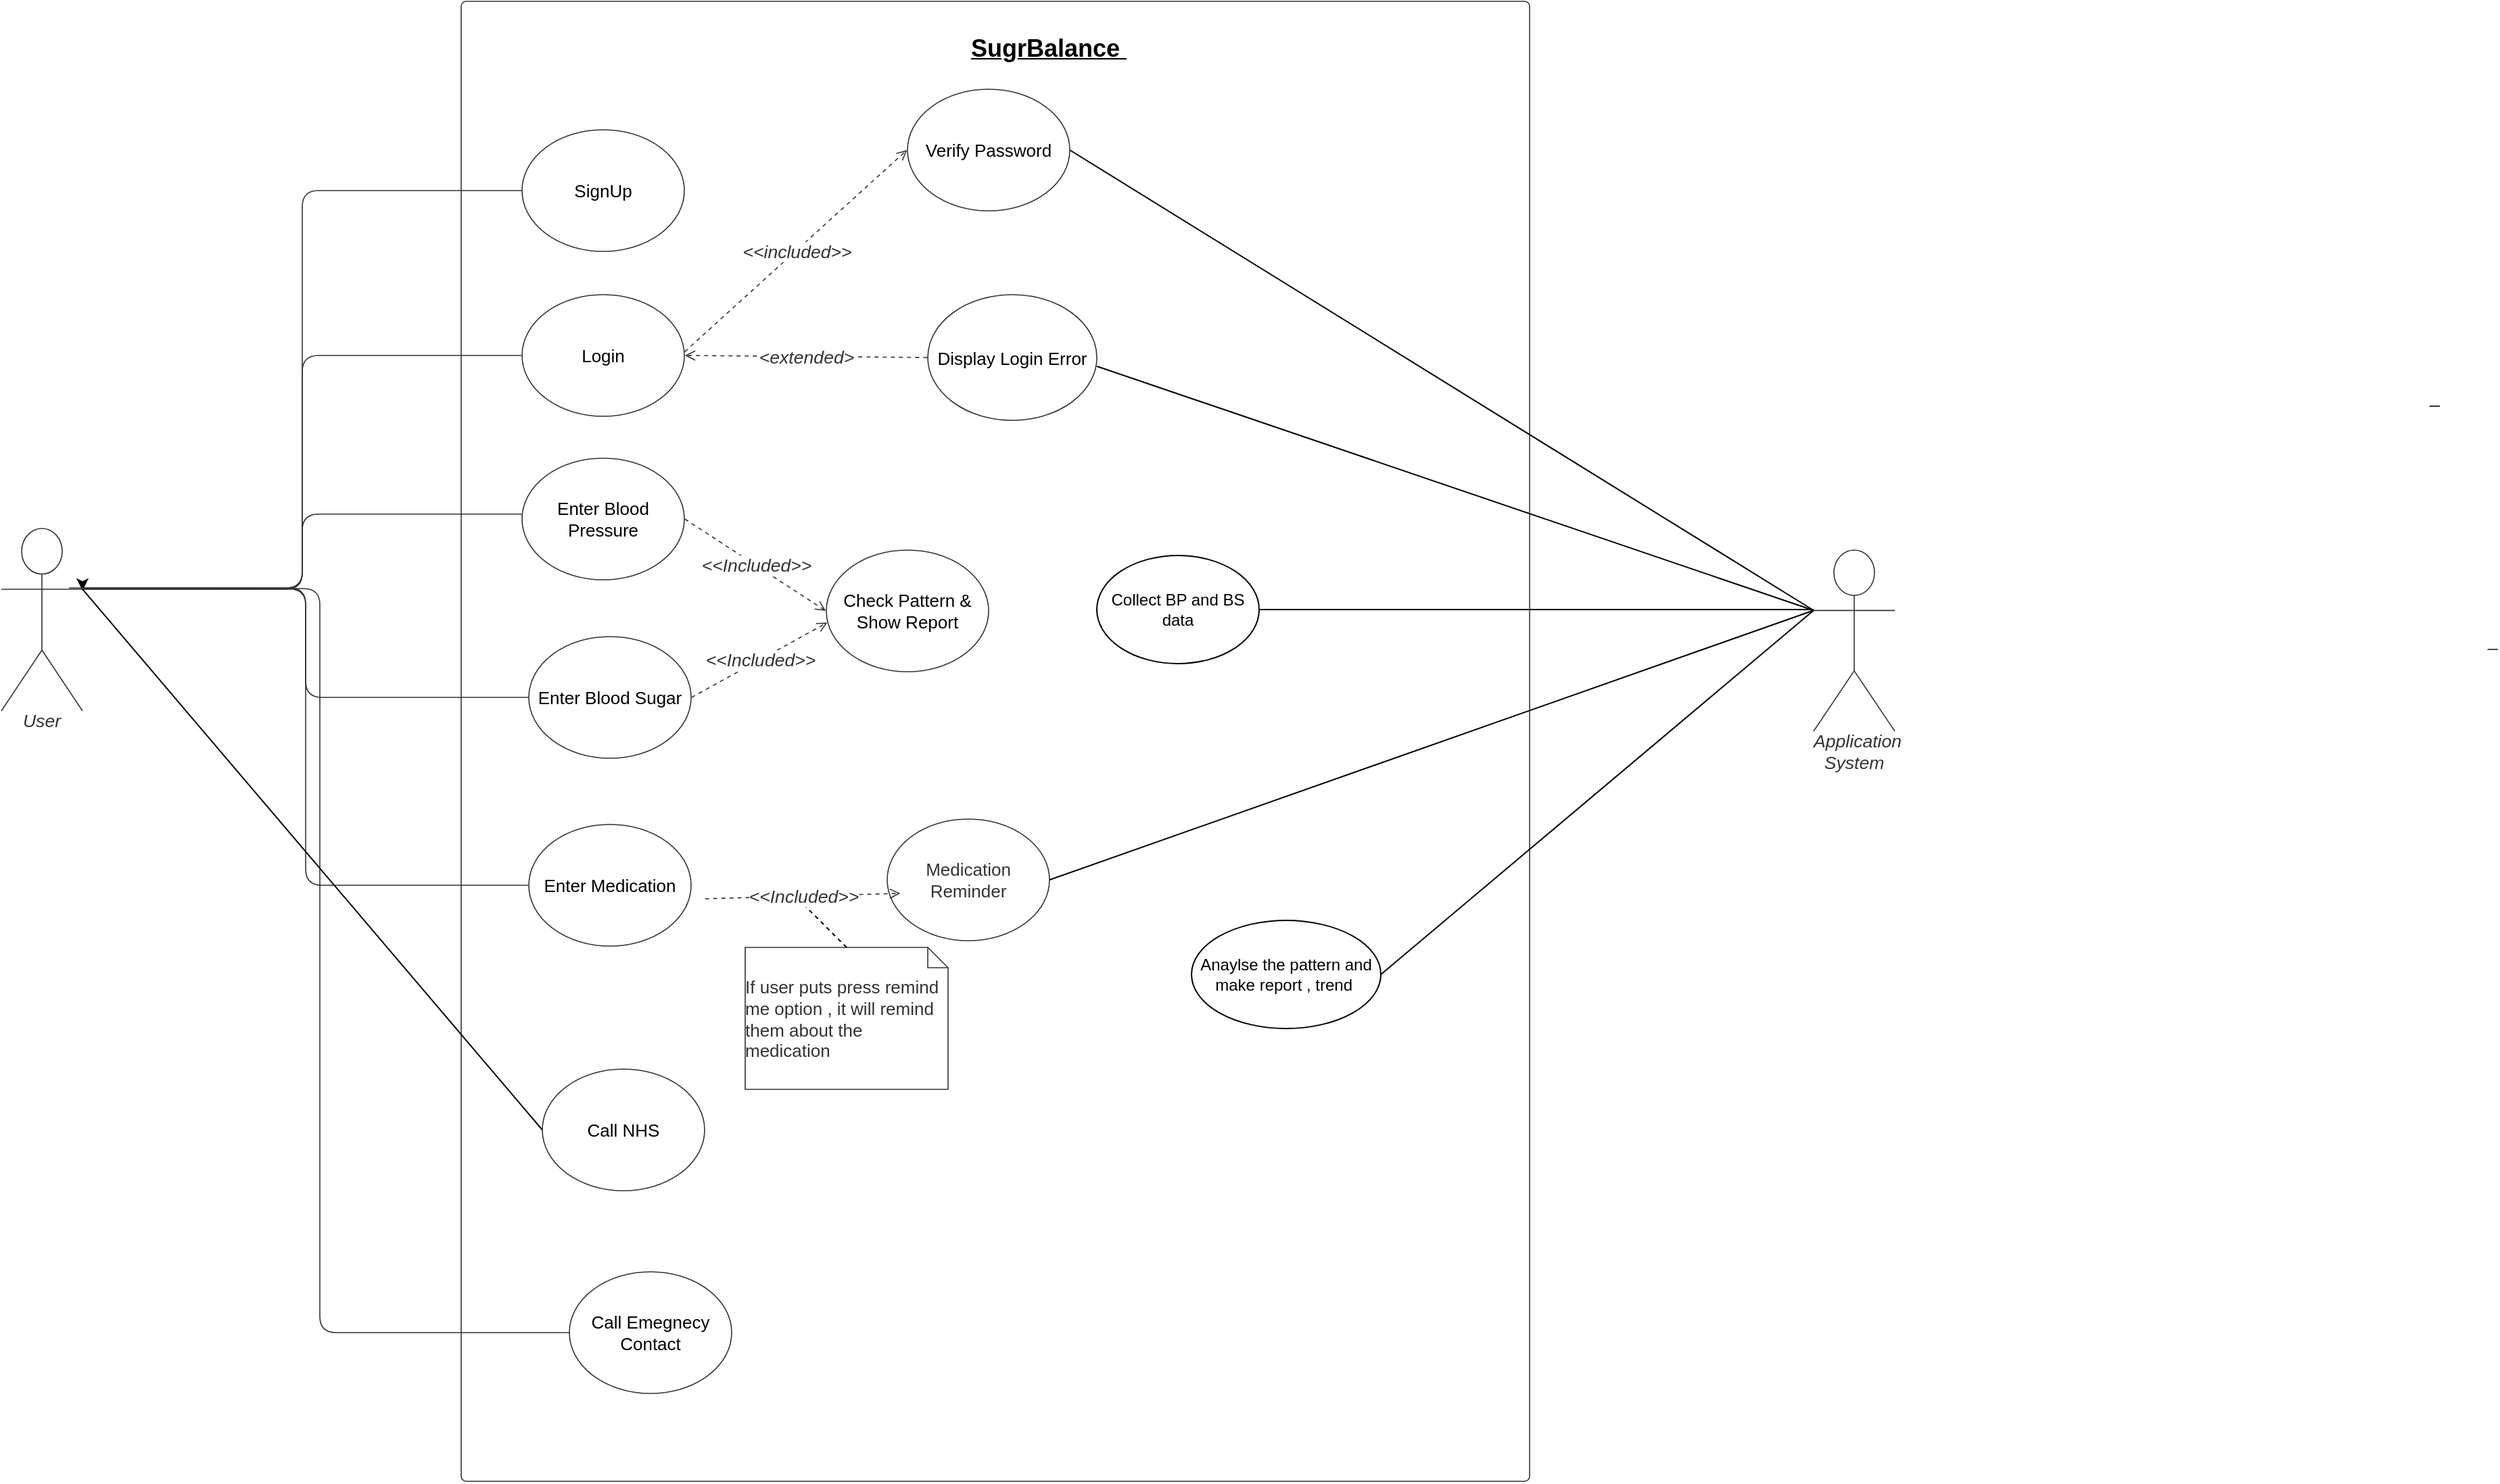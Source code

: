 <mxfile version="17.4.2" type="device"><diagram id="4j3yg6ipA3la0e7tCBML" name="Page-1"><mxGraphModel dx="2444" dy="758" grid="1" gridSize="10" guides="1" tooltips="1" connect="1" arrows="1" fold="1" page="0" pageScale="1" pageWidth="850" pageHeight="1100" math="0" shadow="0"><root><mxCell id="0"/><mxCell id="1" parent="0"/><UserObject label="" lucidchartObjectId=".Q4M__F_tF__" id="l943tJwGGVVleaI0jKrI-139"><mxCell style="html=1;overflow=block;blockSpacing=1;whiteSpace=wrap;container=1;whiteSpace=wrap;fontSize=16.7;fontColor=#333333;fontStyle=3;spacing=0;verticalAlign=bottom;strokeColor=#333333;strokeOpacity=100;fillOpacity=0;rounded=1;absoluteArcSize=1;arcSize=7.5;fillColor=#000000;strokeWidth=0.8;" parent="1" vertex="1"><mxGeometry x="280" y="250" width="790" height="1095" as="geometry"/></mxCell></UserObject><mxCell id="l943tJwGGVVleaI0jKrI-208" value="&lt;font style=&quot;font-size: 18px&quot;&gt;&lt;b&gt;&lt;u&gt;SugrBalance&amp;nbsp;&lt;/u&gt;&lt;/b&gt;&lt;br&gt;&lt;/font&gt;" style="text;html=1;strokeColor=none;fillColor=none;align=center;verticalAlign=middle;whiteSpace=wrap;rounded=0;" parent="l943tJwGGVVleaI0jKrI-139" vertex="1"><mxGeometry x="379.31" y="25" width="110.69" height="20" as="geometry"/></mxCell><UserObject label="Display Login Error " lucidchartObjectId="w~F9jz8sgU7w" id="l943tJwGGVVleaI0jKrI-179"><mxCell style="html=1;overflow=block;blockSpacing=1;whiteSpace=wrap;ellipse;whiteSpace=wrap;fontSize=13;spacing=0;strokeColor=#333333;strokeOpacity=100;fillOpacity=100;rounded=1;absoluteArcSize=1;arcSize=12;fillColor=#ffffff;strokeWidth=0.8;" parent="l943tJwGGVVleaI0jKrI-139" vertex="1"><mxGeometry x="345" y="217" width="125" height="93" as="geometry"/></mxCell></UserObject><mxCell id="l943tJwGGVVleaI0jKrI-255" value="Collect BP and BS data" style="ellipse;whiteSpace=wrap;html=1;" parent="l943tJwGGVVleaI0jKrI-139" vertex="1"><mxGeometry x="470" y="410" width="120" height="80" as="geometry"/></mxCell><mxCell id="l943tJwGGVVleaI0jKrI-257" value="Anaylse the pattern and make report , trend&amp;nbsp;" style="ellipse;whiteSpace=wrap;html=1;" parent="l943tJwGGVVleaI0jKrI-139" vertex="1"><mxGeometry x="540" y="680" width="140" height="80" as="geometry"/></mxCell><UserObject label="Call Emegnecy Contact " lucidchartObjectId="OHG96sH4uXhF" id="l943tJwGGVVleaI0jKrI-206"><mxCell style="html=1;overflow=block;blockSpacing=1;whiteSpace=wrap;ellipse;whiteSpace=wrap;fontSize=13;spacing=0;strokeColor=#333333;strokeOpacity=100;fillOpacity=100;rounded=1;absoluteArcSize=1;arcSize=12;fillColor=#ffffff;strokeWidth=0.8;" parent="l943tJwGGVVleaI0jKrI-139" vertex="1"><mxGeometry x="80" y="940" width="120" height="90" as="geometry"/></mxCell></UserObject><UserObject label="Call NHS" lucidchartObjectId="ZsG9n2iWCIgZ" id="l943tJwGGVVleaI0jKrI-195"><mxCell style="html=1;overflow=block;blockSpacing=1;whiteSpace=wrap;ellipse;whiteSpace=wrap;fontSize=13;spacing=0;strokeColor=#333333;strokeOpacity=100;fillOpacity=100;rounded=1;absoluteArcSize=1;arcSize=12;fillColor=#ffffff;strokeWidth=0.8;" parent="l943tJwGGVVleaI0jKrI-139" vertex="1"><mxGeometry x="60" y="790" width="120" height="90" as="geometry"/></mxCell></UserObject><UserObject label="If user puts press remind me option , it will remind them about the medication " lucidchartObjectId="1iG9C3UFfs5j" id="l943tJwGGVVleaI0jKrI-187"><mxCell style="html=1;overflow=block;blockSpacing=1;whiteSpace=wrap;shape=note;size=15;whiteSpace=wrap;fontSize=13;fontColor=#333333;align=center;align=left;spacing=0;strokeColor=#333333;strokeOpacity=100;fillOpacity=100;rounded=1;absoluteArcSize=1;arcSize=12;fillColor=#ffffff;strokeWidth=0.8;" parent="l943tJwGGVVleaI0jKrI-139" vertex="1"><mxGeometry x="210" y="700" width="150" height="105" as="geometry"/></mxCell></UserObject><mxCell id="XW1GCEM99RDrEY-sHMe0-8" style="edgeStyle=orthogonalEdgeStyle;rounded=0;orthogonalLoop=1;jettySize=auto;html=1;exitX=1;exitY=0.333;exitDx=0;exitDy=0;exitPerimeter=0;" edge="1" parent="1" source="l943tJwGGVVleaI0jKrI-140"><mxGeometry relative="1" as="geometry"><mxPoint y="686" as="targetPoint"/></mxGeometry></mxCell><UserObject label="User" lucidchartObjectId=".Q4MOHSBDm2E" id="l943tJwGGVVleaI0jKrI-140"><mxCell style="html=1;overflow=block;blockSpacing=1;whiteSpace=wrap;shape=umlActor;labelPosition=center;verticalLabelPosition=bottom;verticalAlign=top;whiteSpace=nowrap;whiteSpace=wrap;fontSize=13.3;fontColor=#333333;fontStyle=2;spacing=0;strokeColor=#333333;strokeOpacity=100;rounded=1;absoluteArcSize=1;arcSize=7.5;fillColor=#ffffff;strokeWidth=0.8;" parent="1" vertex="1"><mxGeometry x="-60" y="640" width="60" height="135" as="geometry"/></mxCell></UserObject><UserObject label="Application System&lt;br&gt;" lucidchartObjectId=".Q4MG143k2o2" id="l943tJwGGVVleaI0jKrI-141"><mxCell style="html=1;overflow=block;blockSpacing=1;whiteSpace=wrap;shape=umlActor;labelPosition=center;verticalLabelPosition=bottom;verticalAlign=top;whiteSpace=nowrap;whiteSpace=wrap;fontSize=13.3;fontColor=#333333;fontStyle=2;spacing=0;strokeColor=#333333;strokeOpacity=100;rounded=1;absoluteArcSize=1;arcSize=7.5;fillColor=#ffffff;strokeWidth=0.8;" parent="1" vertex="1"><mxGeometry x="1280" y="656" width="60" height="134" as="geometry"/></mxCell></UserObject><mxCell id="l943tJwGGVVleaI0jKrI-146" value="" style="group;dropTarget=0;" parent="1" vertex="1"><mxGeometry x="1731" y="539" width="12" height="11" as="geometry"/></mxCell><mxCell id="l943tJwGGVVleaI0jKrI-147" value="" style="shape=image;verticalLabelPosition=bottom;labelBackgroundColor=#ffffff;verticalAlign=top;aspect=fixed;imageAspect=0;image=data:image/svg+xml,PHN2ZyB2aWV3Qm94PSIwIDAgMSAxIiB4bWxucz0iaHR0cDovL3d3dy53My5vcmcvMjAwMC9zdmciPjxwYXRoIGQ9Ik0gMC4wODMgMCBMIDEgMCBMIDEgMSBMIDAgMSBMIDAuMDgzIDAgWiAiIGZpbGw9IiMzMzMzMzNmZiIgc3Ryb2tlPSJyZ2JhKDAsMCwwLDApIiBzdHJva2Utd2lkdGg9IjAuNzUiLz48L3N2Zz4=;html=1;" parent="l943tJwGGVVleaI0jKrI-146" vertex="1"><mxGeometry x="4" y="10" width="8" height="1" as="geometry"/></mxCell><mxCell id="l943tJwGGVVleaI0jKrI-149" value="" style="group;dropTarget=0;" parent="1" vertex="1"><mxGeometry x="1774" y="719" width="12" height="11" as="geometry"/></mxCell><mxCell id="l943tJwGGVVleaI0jKrI-150" value="" style="shape=image;verticalLabelPosition=bottom;labelBackgroundColor=#ffffff;verticalAlign=top;aspect=fixed;imageAspect=0;image=data:image/svg+xml,PHN2ZyB2aWV3Qm94PSIwIDAgMSAxIiB4bWxucz0iaHR0cDovL3d3dy53My5vcmcvMjAwMC9zdmciPjxwYXRoIGQ9Ik0gMC4wODMgMCBMIDEgMCBMIDEgMSBMIDAgMSBMIDAuMDgzIDAgWiAiIGZpbGw9IiMzRDQ3NTIiIHN0cm9rZT0icmdiYSgwLDAsMCwwKSIgc3Ryb2tlLXdpZHRoPSIwLjc1Ii8+PC9zdmc+;html=1;" parent="l943tJwGGVVleaI0jKrI-149" vertex="1"><mxGeometry x="4" y="10" width="8" height="1" as="geometry"/></mxCell><UserObject label="SignUp" lucidchartObjectId="kXF9SmrwVwEo" id="l943tJwGGVVleaI0jKrI-168"><mxCell style="html=1;overflow=block;blockSpacing=1;whiteSpace=wrap;ellipse;whiteSpace=wrap;fontSize=13;spacing=0;strokeColor=#333333;strokeOpacity=100;fillOpacity=100;rounded=1;absoluteArcSize=1;arcSize=12;fillColor=#ffffff;strokeWidth=0.8;" parent="1" vertex="1"><mxGeometry x="325" y="345" width="120" height="90" as="geometry"/></mxCell></UserObject><UserObject label="Login" lucidchartObjectId="oXF9d07uvGbt" id="l943tJwGGVVleaI0jKrI-169"><mxCell style="html=1;overflow=block;blockSpacing=1;whiteSpace=wrap;ellipse;whiteSpace=wrap;fontSize=13;spacing=0;strokeColor=#333333;strokeOpacity=100;fillOpacity=100;rounded=1;absoluteArcSize=1;arcSize=12;fillColor=#ffffff;strokeWidth=0.8;" parent="1" vertex="1"><mxGeometry x="325" y="467" width="120" height="90" as="geometry"/></mxCell></UserObject><UserObject label="Enter Blood Pressure" lucidchartObjectId="xXF9T8aelK7F" id="l943tJwGGVVleaI0jKrI-170"><mxCell style="html=1;overflow=block;blockSpacing=1;whiteSpace=wrap;ellipse;whiteSpace=wrap;fontSize=13;spacing=0;strokeColor=#333333;strokeOpacity=100;fillOpacity=100;rounded=1;absoluteArcSize=1;arcSize=12;fillColor=#ffffff;strokeWidth=0.8;" parent="1" vertex="1"><mxGeometry x="325" y="588" width="120" height="90" as="geometry"/></mxCell></UserObject><UserObject label="Enter Blood Sugar" lucidchartObjectId="qZF9N_XkbjEv" id="l943tJwGGVVleaI0jKrI-171"><mxCell style="html=1;overflow=block;blockSpacing=1;whiteSpace=wrap;ellipse;whiteSpace=wrap;fontSize=13;spacing=0;strokeColor=#333333;strokeOpacity=100;fillOpacity=100;rounded=1;absoluteArcSize=1;arcSize=12;fillColor=#ffffff;strokeWidth=0.8;" parent="1" vertex="1"><mxGeometry x="330" y="720" width="120" height="90" as="geometry"/></mxCell></UserObject><UserObject label="Enter Medication" lucidchartObjectId="uZF9RV~uRIjS" id="l943tJwGGVVleaI0jKrI-172"><mxCell style="html=1;overflow=block;blockSpacing=1;whiteSpace=wrap;ellipse;whiteSpace=wrap;fontSize=13;spacing=0;strokeColor=#333333;strokeOpacity=100;fillOpacity=100;rounded=1;absoluteArcSize=1;arcSize=12;fillColor=#ffffff;strokeWidth=0.8;" parent="1" vertex="1"><mxGeometry x="330" y="859" width="120" height="90" as="geometry"/></mxCell></UserObject><UserObject label="" lucidchartObjectId="t6F9i9W0QkTw" id="l943tJwGGVVleaI0jKrI-173"><mxCell style="html=1;jettySize=18;whiteSpace=wrap;fontSize=13;strokeColor=#333333;strokeOpacity=100;strokeWidth=0.8;rounded=1;arcSize=24;edgeStyle=orthogonalEdgeStyle;startArrow=none;;endArrow=none;;exitX=1;exitY=0.326;exitPerimeter=0;entryX=-0.003;entryY=0.5;entryPerimeter=0;" parent="1" source="l943tJwGGVVleaI0jKrI-140" target="l943tJwGGVVleaI0jKrI-168" edge="1"><mxGeometry width="100" height="100" relative="1" as="geometry"><Array as="points"/></mxGeometry></mxCell></UserObject><UserObject label="" lucidchartObjectId="06F9kZbbtAQK" id="l943tJwGGVVleaI0jKrI-174"><mxCell style="html=1;jettySize=18;whiteSpace=wrap;fontSize=13;strokeColor=#333333;strokeOpacity=100;strokeWidth=0.8;rounded=1;arcSize=24;edgeStyle=orthogonalEdgeStyle;startArrow=none;;endArrow=none;;exitX=1;exitY=0.332;exitPerimeter=0;entryX=-0.001;entryY=0.46;entryPerimeter=0;" parent="1" source="l943tJwGGVVleaI0jKrI-140" target="l943tJwGGVVleaI0jKrI-170" edge="1"><mxGeometry width="100" height="100" relative="1" as="geometry"><Array as="points"/></mxGeometry></mxCell></UserObject><UserObject label="" lucidchartObjectId="c7F9A06~hkwU" id="l943tJwGGVVleaI0jKrI-175"><mxCell style="html=1;jettySize=18;whiteSpace=wrap;fontSize=13;strokeColor=#333333;strokeOpacity=100;strokeWidth=0.8;rounded=1;arcSize=24;edgeStyle=orthogonalEdgeStyle;startArrow=none;;endArrow=none;;exitX=1;exitY=0.332;exitPerimeter=0;entryX=-0.003;entryY=0.5;entryPerimeter=0;" parent="1" source="l943tJwGGVVleaI0jKrI-140" target="l943tJwGGVVleaI0jKrI-169" edge="1"><mxGeometry width="100" height="100" relative="1" as="geometry"><Array as="points"/></mxGeometry></mxCell></UserObject><UserObject label="" lucidchartObjectId="k7F9l9iLWMKL" id="l943tJwGGVVleaI0jKrI-176"><mxCell style="html=1;jettySize=18;whiteSpace=wrap;fontSize=13;strokeColor=#333333;strokeOpacity=100;strokeWidth=0.8;rounded=1;arcSize=24;edgeStyle=orthogonalEdgeStyle;startArrow=none;;endArrow=none;;exitX=1;exitY=0.332;exitPerimeter=0;entryX=-0.003;entryY=0.5;entryPerimeter=0;" parent="1" source="l943tJwGGVVleaI0jKrI-140" target="l943tJwGGVVleaI0jKrI-171" edge="1"><mxGeometry width="100" height="100" relative="1" as="geometry"><Array as="points"/></mxGeometry></mxCell></UserObject><UserObject label="" lucidchartObjectId="F_F9SSW0yDNj" id="l943tJwGGVVleaI0jKrI-177"><mxCell style="html=1;jettySize=18;whiteSpace=wrap;fontSize=13;strokeColor=#333333;strokeOpacity=100;strokeWidth=0.8;rounded=1;arcSize=24;edgeStyle=orthogonalEdgeStyle;startArrow=none;;endArrow=none;;exitX=1;exitY=0.326;exitPerimeter=0;entryX=-0.003;entryY=0.5;entryPerimeter=0;" parent="1" source="l943tJwGGVVleaI0jKrI-140" target="l943tJwGGVVleaI0jKrI-172" edge="1"><mxGeometry width="100" height="100" relative="1" as="geometry"><Array as="points"/></mxGeometry></mxCell></UserObject><UserObject label="Verify Password" lucidchartObjectId="l~F9QLloEgYi" id="l943tJwGGVVleaI0jKrI-178"><mxCell style="html=1;overflow=block;blockSpacing=1;whiteSpace=wrap;ellipse;whiteSpace=wrap;fontSize=13;spacing=0;strokeColor=#333333;strokeOpacity=100;fillOpacity=100;rounded=1;absoluteArcSize=1;arcSize=12;fillColor=#ffffff;strokeWidth=0.8;" parent="1" vertex="1"><mxGeometry x="610" y="315" width="120" height="90" as="geometry"/></mxCell></UserObject><UserObject label="" lucidchartObjectId="vdG9uaM0yxdZ" id="l943tJwGGVVleaI0jKrI-180"><mxCell style="html=1;jettySize=18;whiteSpace=wrap;fontSize=13;strokeColor=#333333;strokeOpacity=100;dashed=1;fixDash=1;strokeWidth=0.8;rounded=0;startArrow=none;;endArrow=open;;exitX=-0.003;exitY=0.5;exitPerimeter=0;entryX=1.003;entryY=0.5;entryPerimeter=0;" parent="1" source="l943tJwGGVVleaI0jKrI-179" target="l943tJwGGVVleaI0jKrI-169" edge="1"><mxGeometry width="100" height="100" relative="1" as="geometry"><Array as="points"/></mxGeometry></mxCell></UserObject><mxCell id="l943tJwGGVVleaI0jKrI-181" value="&amp;lt;extended&amp;gt;" style="text;html=1;resizable=0;labelBackgroundColor=#ffffff;align=center;verticalAlign=middle;fontStyle=2;fontColor=#333333;;fontSize=13.3;" parent="l943tJwGGVVleaI0jKrI-180" vertex="1"><mxGeometry relative="1" as="geometry"/></mxCell><UserObject label="" lucidchartObjectId="9fG9YmKrIN~h" id="l943tJwGGVVleaI0jKrI-182"><mxCell style="html=1;jettySize=18;whiteSpace=wrap;fontSize=13;strokeColor=#333333;strokeOpacity=100;dashed=1;fixDash=1;strokeWidth=0.8;rounded=0;startArrow=none;;endArrow=open;;exitX=1.002;exitY=0.47;exitPerimeter=0;entryX=-0.003;entryY=0.5;entryPerimeter=0;" parent="1" source="l943tJwGGVVleaI0jKrI-169" target="l943tJwGGVVleaI0jKrI-178" edge="1"><mxGeometry width="100" height="100" relative="1" as="geometry"><Array as="points"/></mxGeometry></mxCell></UserObject><mxCell id="l943tJwGGVVleaI0jKrI-183" value="&amp;lt;&amp;lt;included&amp;gt;&amp;gt;" style="text;html=1;resizable=0;labelBackgroundColor=#ffffff;align=center;verticalAlign=middle;fontStyle=2;fontColor=#333333;;fontSize=13.3;" parent="l943tJwGGVVleaI0jKrI-182" vertex="1"><mxGeometry relative="1" as="geometry"/></mxCell><UserObject label="Medication Reminder" lucidchartObjectId="0hG9G4zIkTRE" id="l943tJwGGVVleaI0jKrI-186"><mxCell style="html=1;overflow=block;blockSpacing=1;whiteSpace=wrap;ellipse;whiteSpace=wrap;fontSize=13;fontColor=#333333;align=center;spacing=0;strokeColor=#333333;strokeOpacity=100;fillOpacity=100;rounded=1;absoluteArcSize=1;arcSize=12;fillColor=#ffffff;strokeWidth=0.8;" parent="1" vertex="1"><mxGeometry x="595" y="855" width="120" height="90" as="geometry"/></mxCell></UserObject><UserObject label="" lucidchartObjectId="xrG99Wybls3G" id="l943tJwGGVVleaI0jKrI-190"><mxCell style="html=1;jettySize=18;whiteSpace=wrap;fontSize=13;strokeColor=#333333;strokeOpacity=100;strokeWidth=0.8;rounded=1;arcSize=24;edgeStyle=orthogonalEdgeStyle;startArrow=none;;endArrow=none;;entryX=0;entryY=0.5;entryDx=0;entryDy=0;" parent="1" target="l943tJwGGVVleaI0jKrI-206" edge="1"><mxGeometry width="100" height="100" relative="1" as="geometry"><Array as="points"/><mxPoint x="-10" y="684" as="sourcePoint"/><mxPoint x="324.67" y="1147.5" as="targetPoint"/></mxGeometry></mxCell></UserObject><UserObject label="Check Pattern &amp; Show Report" lucidchartObjectId="_EG9D31xwuR7" id="l943tJwGGVVleaI0jKrI-200"><mxCell style="html=1;overflow=block;blockSpacing=1;whiteSpace=wrap;ellipse;whiteSpace=wrap;fontSize=13;spacing=0;strokeColor=#333333;strokeOpacity=100;fillOpacity=100;rounded=1;absoluteArcSize=1;arcSize=12;fillColor=#ffffff;strokeWidth=0.8;" parent="1" vertex="1"><mxGeometry x="550" y="656" width="120" height="90" as="geometry"/></mxCell></UserObject><UserObject label="" lucidchartObjectId="GFG9h5BooXf_" id="l943tJwGGVVleaI0jKrI-201"><mxCell style="html=1;jettySize=18;whiteSpace=wrap;fontSize=13;strokeColor=#333333;strokeOpacity=100;dashed=1;fixDash=1;strokeWidth=0.8;rounded=0;startArrow=none;;endArrow=open;;exitX=1.003;exitY=0.5;exitPerimeter=0;entryX=-0.003;entryY=0.5;entryPerimeter=0;" parent="1" source="l943tJwGGVVleaI0jKrI-170" target="l943tJwGGVVleaI0jKrI-200" edge="1"><mxGeometry width="100" height="100" relative="1" as="geometry"><Array as="points"/></mxGeometry></mxCell></UserObject><mxCell id="l943tJwGGVVleaI0jKrI-202" value="&amp;lt;&amp;lt;Included&amp;gt;&amp;gt;" style="text;html=1;resizable=0;labelBackgroundColor=#ffffff;align=center;verticalAlign=middle;fontStyle=2;fontColor=#333333;;fontSize=13.3;" parent="l943tJwGGVVleaI0jKrI-201" vertex="1"><mxGeometry relative="1" as="geometry"/></mxCell><UserObject label="" lucidchartObjectId="WFG9tQCNmDAS" id="l943tJwGGVVleaI0jKrI-203"><mxCell style="html=1;jettySize=18;whiteSpace=wrap;fontSize=13;strokeColor=#333333;strokeOpacity=100;dashed=1;fixDash=1;strokeWidth=0.8;rounded=0;startArrow=none;;endArrow=open;;exitX=1.003;exitY=0.5;exitPerimeter=0;entryX=0.006;entryY=0.596;entryPerimeter=0;" parent="1" source="l943tJwGGVVleaI0jKrI-171" target="l943tJwGGVVleaI0jKrI-200" edge="1"><mxGeometry width="100" height="100" relative="1" as="geometry"><Array as="points"/></mxGeometry></mxCell></UserObject><mxCell id="l943tJwGGVVleaI0jKrI-204" value="&amp;lt;&amp;lt;Included&amp;gt;&amp;gt;" style="text;html=1;resizable=0;labelBackgroundColor=#ffffff;align=center;verticalAlign=middle;fontStyle=2;fontColor=#333333;;fontSize=13.3;" parent="l943tJwGGVVleaI0jKrI-203" vertex="1"><mxGeometry relative="1" as="geometry"/></mxCell><mxCell id="l943tJwGGVVleaI0jKrI-213" value="" style="endArrow=none;dashed=1;html=1;exitX=0.5;exitY=0;exitDx=0;exitDy=0;exitPerimeter=0;" parent="1" source="l943tJwGGVVleaI0jKrI-187" edge="1"><mxGeometry width="50" height="50" relative="1" as="geometry"><mxPoint x="810" y="850" as="sourcePoint"/><mxPoint x="535" y="920" as="targetPoint"/></mxGeometry></mxCell><mxCell id="l943tJwGGVVleaI0jKrI-252" value="" style="endArrow=none;html=1;exitX=1;exitY=0.5;exitDx=0;exitDy=0;entryX=0;entryY=0.333;entryDx=0;entryDy=0;entryPerimeter=0;" parent="1" source="l943tJwGGVVleaI0jKrI-186" target="l943tJwGGVVleaI0jKrI-141" edge="1"><mxGeometry width="50" height="50" relative="1" as="geometry"><mxPoint x="760" y="840" as="sourcePoint"/><mxPoint x="810" y="790" as="targetPoint"/></mxGeometry></mxCell><mxCell id="l943tJwGGVVleaI0jKrI-256" value="" style="endArrow=none;html=1;entryX=1;entryY=0.5;entryDx=0;entryDy=0;" parent="1" target="l943tJwGGVVleaI0jKrI-255" edge="1"><mxGeometry width="50" height="50" relative="1" as="geometry"><mxPoint x="1280" y="700" as="sourcePoint"/><mxPoint x="810" y="790" as="targetPoint"/></mxGeometry></mxCell><mxCell id="l943tJwGGVVleaI0jKrI-259" value="" style="endArrow=none;html=1;entryX=0;entryY=0.333;entryDx=0;entryDy=0;entryPerimeter=0;exitX=1;exitY=0.5;exitDx=0;exitDy=0;" parent="1" source="l943tJwGGVVleaI0jKrI-257" target="l943tJwGGVVleaI0jKrI-141" edge="1"><mxGeometry width="50" height="50" relative="1" as="geometry"><mxPoint x="530" y="820" as="sourcePoint"/><mxPoint x="580" y="770" as="targetPoint"/></mxGeometry></mxCell><UserObject label="" lucidchartObjectId="jhG9ESur9SV5" id="XW1GCEM99RDrEY-sHMe0-1"><mxCell style="html=1;jettySize=18;whiteSpace=wrap;fontSize=13;strokeColor=#333333;strokeOpacity=100;dashed=1;fixDash=1;strokeWidth=0.8;rounded=0;startArrow=none;;endArrow=open;;exitX=1.003;exitY=0.5;exitPerimeter=0;entryX=-0.003;entryY=0.5;entryPerimeter=0;" edge="1" parent="1"><mxGeometry width="100" height="100" relative="1" as="geometry"><Array as="points"/><mxPoint x="460.36" y="914" as="sourcePoint"/><mxPoint x="604.64" y="910" as="targetPoint"/></mxGeometry></mxCell></UserObject><mxCell id="XW1GCEM99RDrEY-sHMe0-2" value="&amp;lt;&amp;lt;Included&amp;gt;&amp;gt;" style="text;html=1;resizable=0;labelBackgroundColor=#ffffff;align=center;verticalAlign=middle;fontStyle=2;fontColor=#333333;;fontSize=13.3;" vertex="1" parent="XW1GCEM99RDrEY-sHMe0-1"><mxGeometry relative="1" as="geometry"/></mxCell><mxCell id="XW1GCEM99RDrEY-sHMe0-13" value="" style="endArrow=none;html=1;rounded=0;exitX=0;exitY=0.333;exitDx=0;exitDy=0;exitPerimeter=0;" edge="1" parent="1" source="l943tJwGGVVleaI0jKrI-141"><mxGeometry width="50" height="50" relative="1" as="geometry"><mxPoint x="790" y="750" as="sourcePoint"/><mxPoint x="750" y="520" as="targetPoint"/></mxGeometry></mxCell><mxCell id="XW1GCEM99RDrEY-sHMe0-14" value="" style="endArrow=none;html=1;rounded=0;entryX=1;entryY=0.5;entryDx=0;entryDy=0;exitX=0;exitY=0.333;exitDx=0;exitDy=0;exitPerimeter=0;" edge="1" parent="1" source="l943tJwGGVVleaI0jKrI-141" target="l943tJwGGVVleaI0jKrI-178"><mxGeometry width="50" height="50" relative="1" as="geometry"><mxPoint x="790" y="680" as="sourcePoint"/><mxPoint x="840" y="630" as="targetPoint"/></mxGeometry></mxCell><mxCell id="XW1GCEM99RDrEY-sHMe0-17" value="" style="endArrow=none;html=1;rounded=0;exitX=0;exitY=0.5;exitDx=0;exitDy=0;entryX=1;entryY=0.333;entryDx=0;entryDy=0;entryPerimeter=0;" edge="1" parent="1" source="l943tJwGGVVleaI0jKrI-195" target="l943tJwGGVVleaI0jKrI-140"><mxGeometry width="50" height="50" relative="1" as="geometry"><mxPoint x="830" y="900" as="sourcePoint"/><mxPoint y="680" as="targetPoint"/></mxGeometry></mxCell></root></mxGraphModel></diagram></mxfile>